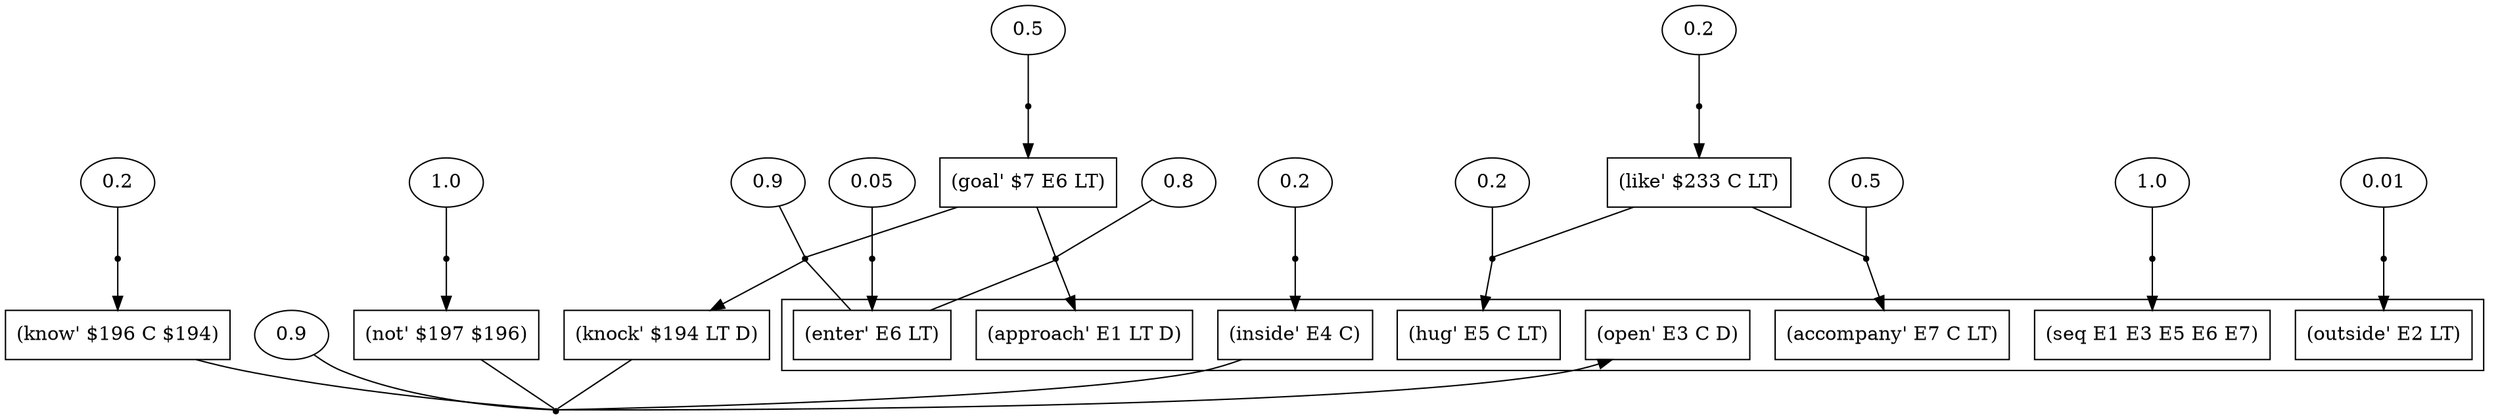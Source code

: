 digraph proof {
 graph [rankdir="TB"]
  e0 [label="0.8"];
  e1 [label="0.5"];
  e2 [label="0.05"];
  e3 [label="0.01"];
  e4 [label="0.9"];
  e5 [label="0.9"];
  e6 [label="0.2"];
  e7 [label="1.0"];
  e8 [label="0.2"];
  e9 [label="0.2"];
  e10 [label="0.2"];
  e11 [label="0.5"];
  e12 [label="1.0"];
  i0 [shape=box label="(goal' $7 E6 LT)"];
  i1 [shape=box label="(knock' $194 LT D)"];
  i2 [shape=box label="(know' $196 C $194)"];
  i3 [shape=box label="(not' $197 $196)"];
  i4 [shape=box label="(like' $233 C LT)"];
  r0 [shape=point];
  r0 -> o0
  i0 -> r0 [arrowhead=none]
  o5 -> r0 [arrowhead=none]
  e0 -> r0 [arrowhead=none]
  r1 [shape=point];
  r1 -> i0
  e1 -> r1 [arrowhead=none]
  r2 [shape=point];
  r2 -> o5
  e2 -> r2 [arrowhead=none]
  r3 [shape=point];
  r3 -> o1
  e3 -> r3 [arrowhead=none]
  r4 [shape=point];
  r4 -> o2
  i1 -> r4 [arrowhead=none]
  i2 -> r4 [arrowhead=none]
  i3 -> r4 [arrowhead=none]
  o3 -> r4 [arrowhead=none]
  e4 -> r4 [arrowhead=none]
  r5 [shape=point];
  r5 -> i1
  i0 -> r5 [arrowhead=none]
  o5 -> r5 [arrowhead=none]
  e5 -> r5 [arrowhead=none]
  r6 [shape=point];
  r6 -> i2
  e6 -> r6 [arrowhead=none]
  r7 [shape=point];
  r7 -> i3
  e7 -> r7 [arrowhead=none]
  r8 [shape=point];
  r8 -> o3
  e8 -> r8 [arrowhead=none]
  r9 [shape=point];
  r9 -> o4
  i4 -> r9 [arrowhead=none]
  e9 -> r9 [arrowhead=none]
  r10 [shape=point];
  r10 -> i4
  e10 -> r10 [arrowhead=none]
  r11 [shape=point];
  r11 -> o6
  i4 -> r11 [arrowhead=none]
  e11 -> r11 [arrowhead=none]
  r12 [shape=point];
  r12 -> o7
  e12 -> r12 [arrowhead=none]
 subgraph cluster {  o0 [shape=box label="(approach' E1 LT D)"];
  o1 [shape=box label="(outside' E2 LT)"];
  o2 [shape=box label="(open' E3 C D)"];
  o3 [shape=box label="(inside' E4 C)"];
  o4 [shape=box label="(hug' E5 C LT)"];
  o5 [shape=box label="(enter' E6 LT)"];
  o6 [shape=box label="(accompany' E7 C LT)"];
  o7 [shape=box label="(seq E1 E3 E5 E6 E7)"];
 }
}

